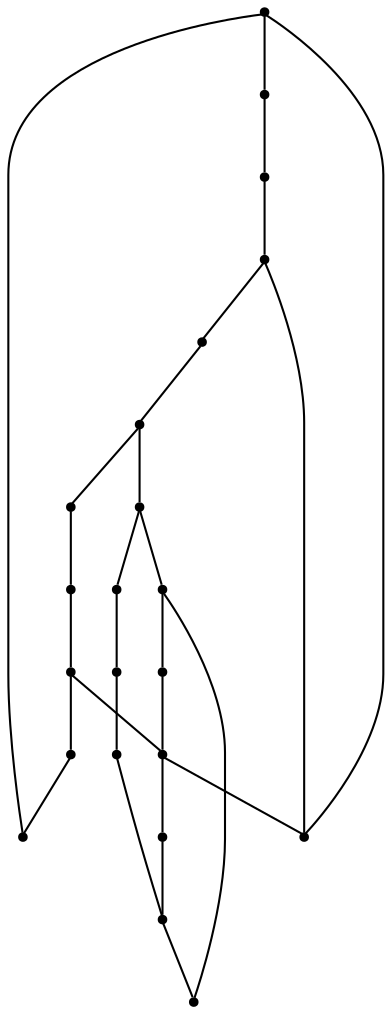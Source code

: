 graph {
  node [shape=point,comment="{\"directed\":false,\"doi\":\"10.1007/3-540-44541-2_5\",\"figure\":\"? (2)\"}"]

  v0 [pos="1650.4989624023438,702.294286888766"]
  v1 [pos="1650.498962402344,768.5570660326854"]
  v2 [pos="1584.4999949137373,437.5028657517439"]
  v3 [pos="1584.499994913737,702.2942868887659"]
  v4 [pos="1518.5000101725261,702.294286888766"]
  v5 [pos="1584.499994913737,768.5570660326853"]
  v6 [pos="1584.499994913737,900.5772229134636"]
  v7 [pos="1518.5000101725263,900.5772229134636"]
  v8 [pos="1518.5000101725261,636.0337333423864"]
  v9 [pos="1451.9989649454756,636.0337333423864"]
  v10 [pos="1518.5000101725261,768.5570660326853"]
  v11 [pos="1518.5000101725263,834.5654911720449"]
  v12 [pos="1187.5,834.5654911720449"]
  v13 [pos="1451.9989649454753,504.01465746612735"]
  v14 [pos="1386.0010782877605,636.0337333423864"]
  v15 [pos="1319.9989318847656,636.0337333423864"]
  v16 [pos="1319.9989318847656,702.2942868887659"]
  v17 [pos="1253.498967488607,504.01465746612746"]
  v18 [pos="1253.498967488607,636.0337333423864"]
  v19 [pos="1253.498967488607,570.0230826054869"]
  v20 [pos="1187.5,437.5028657517439"]
  v21 [pos="1187.5,636.0337333423864"]

  v0 -- v1 [id="-1",pos="1650.4989624023438,702.294286888766 1650.498962402344,768.5570660326854 1650.498962402344,768.5570660326854 1650.498962402344,768.5570660326854"]
  v12 -- v21 [id="-2",pos="1187.5,834.5654911720449 1187.5,636.0337333423864 1187.5,636.0337333423864 1187.5,636.0337333423864"]
  v21 -- v18 [id="-3",pos="1187.5,636.0337333423864 1253.498967488607,636.0337333423864 1253.498967488607,636.0337333423864 1253.498967488607,636.0337333423864"]
  v21 -- v20 [id="-4",pos="1187.5,636.0337333423864 1187.5,437.5028657517439 1187.5,437.5028657517439 1187.5,437.5028657517439"]
  v20 -- v2 [id="-5",pos="1187.5,437.5028657517439 1584.4999949137373,437.5028657517439 1584.4999949137373,437.5028657517439 1584.4999949137373,437.5028657517439"]
  v18 -- v19 [id="-6",pos="1253.498967488607,636.0337333423864 1253.498967488607,570.0230826054869 1253.498967488607,570.0230826054869 1253.498967488607,570.0230826054869"]
  v19 -- v17 [id="-7",pos="1253.498967488607,570.0230826054869 1253.498967488607,504.01465746612746 1253.498967488607,504.01465746612746 1253.498967488607,504.01465746612746"]
  v18 -- v15 [id="-8",pos="1253.498967488607,636.0337333423864 1319.9989318847656,636.0337333423864 1319.9989318847656,636.0337333423864 1319.9989318847656,636.0337333423864"]
  v17 -- v13 [id="-9",pos="1253.498967488607,504.01465746612746 1451.9989649454753,504.01465746612735 1451.9989649454753,504.01465746612735 1451.9989649454753,504.01465746612735"]
  v16 -- v4 [id="-10",pos="1319.9989318847656,702.2942868887659 1518.5000101725261,702.294286888766 1518.5000101725261,702.294286888766 1518.5000101725261,702.294286888766"]
  v15 -- v16 [id="-11",pos="1319.9989318847656,636.0337333423864 1319.9989318847656,702.2942868887659 1319.9989318847656,702.2942868887659 1319.9989318847656,702.2942868887659"]
  v14 -- v15 [id="-12",pos="1386.0010782877605,636.0337333423864 1319.9989318847656,636.0337333423864 1319.9989318847656,636.0337333423864 1319.9989318847656,636.0337333423864"]
  v9 -- v14 [id="-13",pos="1451.9989649454756,636.0337333423864 1386.0010782877605,636.0337333423864 1386.0010782877605,636.0337333423864 1386.0010782877605,636.0337333423864"]
  v13 -- v9 [id="-14",pos="1451.9989649454753,504.01465746612735 1451.9989649454756,636.0337333423864 1451.9989649454756,636.0337333423864 1451.9989649454756,636.0337333423864"]
  v7 -- v11 [id="-15",pos="1518.5000101725263,900.5772229134636 1518.5000101725263,834.5654911720449 1518.5000101725263,834.5654911720449 1518.5000101725263,834.5654911720449"]
  v11 -- v10 [id="-16",pos="1518.5000101725263,834.5654911720449 1518.5000101725261,768.5570660326853 1518.5000101725261,768.5570660326853 1518.5000101725261,768.5570660326853"]
  v11 -- v12 [id="-17",pos="1518.5000101725263,834.5654911720449 1187.5,834.5654911720449 1187.5,834.5654911720449 1187.5,834.5654911720449"]
  v10 -- v5 [id="-18",pos="1518.5000101725261,768.5570660326853 1584.499994913737,768.5570660326853 1584.499994913737,768.5570660326853 1584.499994913737,768.5570660326853"]
  v4 -- v8 [id="-19",pos="1518.5000101725261,702.294286888766 1518.5000101725261,636.0337333423864 1518.5000101725261,636.0337333423864 1518.5000101725261,636.0337333423864"]
  v4 -- v10 [id="-20",pos="1518.5000101725261,702.294286888766 1518.5000101725261,768.5570660326853 1518.5000101725261,768.5570660326853 1518.5000101725261,768.5570660326853"]
  v8 -- v9 [id="-21",pos="1518.5000101725261,636.0337333423864 1451.9989649454756,636.0337333423864 1451.9989649454756,636.0337333423864 1451.9989649454756,636.0337333423864"]
  v6 -- v7 [id="-22",pos="1584.499994913737,900.5772229134636 1518.5000101725263,900.5772229134636 1518.5000101725263,900.5772229134636 1518.5000101725263,900.5772229134636"]
  v5 -- v1 [id="-23",pos="1584.499994913737,768.5570660326853 1650.498962402344,768.5570660326854 1650.498962402344,768.5570660326854 1650.498962402344,768.5570660326854"]
  v5 -- v6 [id="-24",pos="1584.499994913737,768.5570660326853 1584.499994913737,900.5772229134636 1584.499994913737,900.5772229134636 1584.499994913737,900.5772229134636"]
  v3 -- v4 [id="-25",pos="1584.499994913737,702.2942868887659 1518.5000101725261,702.294286888766 1518.5000101725261,702.294286888766 1518.5000101725261,702.294286888766"]
  v3 -- v0 [id="-26",pos="1584.499994913737,702.2942868887659 1650.4989624023438,702.294286888766 1650.4989624023438,702.294286888766 1650.4989624023438,702.294286888766"]
  v2 -- v3 [id="-27",pos="1584.4999949137373,437.5028657517439 1584.499994913737,702.2942868887659 1584.499994913737,702.2942868887659 1584.499994913737,702.2942868887659"]
}